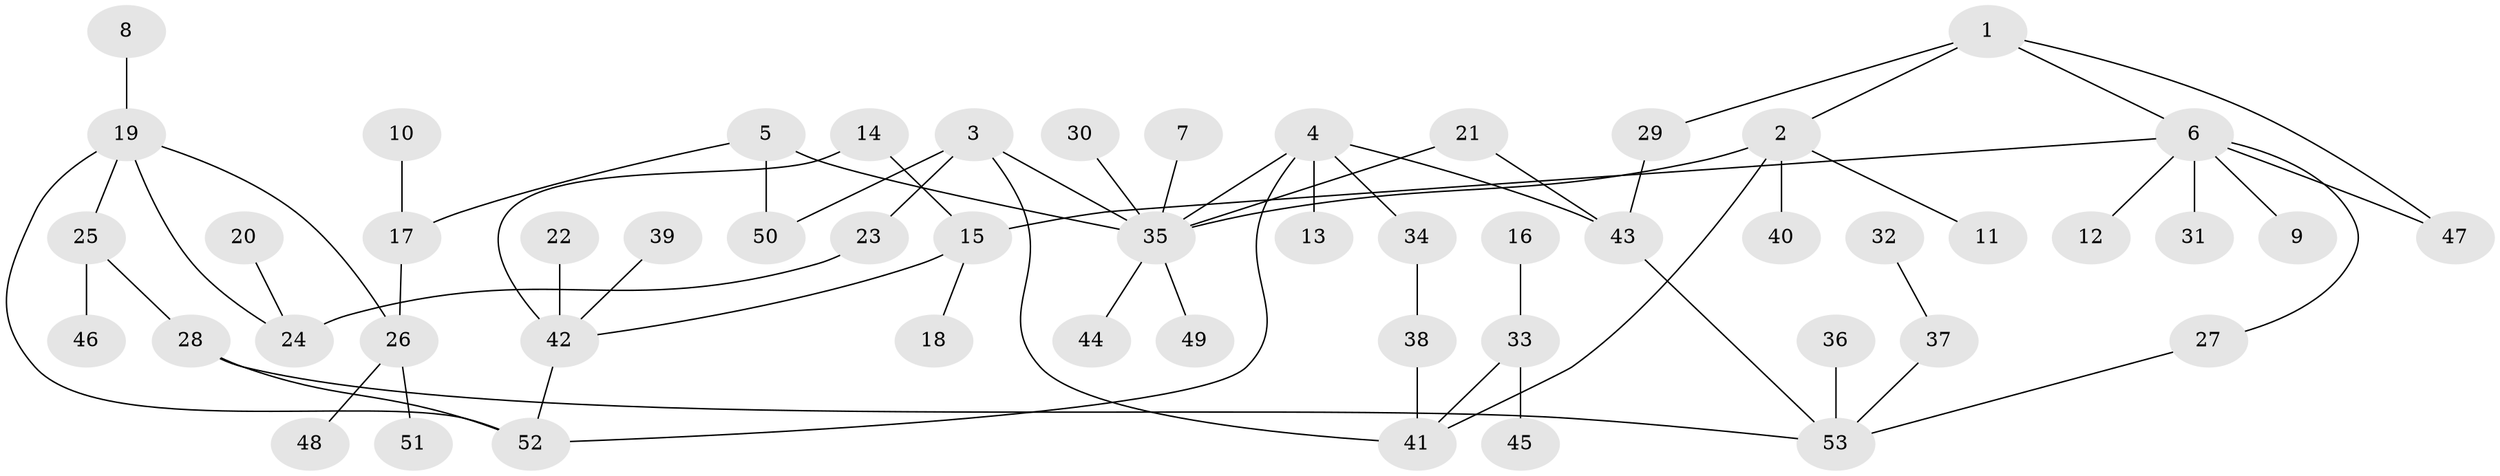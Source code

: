 // original degree distribution, {4: 0.08571428571428572, 7: 0.009523809523809525, 6: 0.01904761904761905, 1: 0.4095238095238095, 3: 0.1619047619047619, 5: 0.06666666666666667, 2: 0.24761904761904763}
// Generated by graph-tools (version 1.1) at 2025/49/03/09/25 03:49:16]
// undirected, 53 vertices, 65 edges
graph export_dot {
graph [start="1"]
  node [color=gray90,style=filled];
  1;
  2;
  3;
  4;
  5;
  6;
  7;
  8;
  9;
  10;
  11;
  12;
  13;
  14;
  15;
  16;
  17;
  18;
  19;
  20;
  21;
  22;
  23;
  24;
  25;
  26;
  27;
  28;
  29;
  30;
  31;
  32;
  33;
  34;
  35;
  36;
  37;
  38;
  39;
  40;
  41;
  42;
  43;
  44;
  45;
  46;
  47;
  48;
  49;
  50;
  51;
  52;
  53;
  1 -- 2 [weight=1.0];
  1 -- 6 [weight=1.0];
  1 -- 29 [weight=1.0];
  1 -- 47 [weight=1.0];
  2 -- 11 [weight=1.0];
  2 -- 35 [weight=1.0];
  2 -- 40 [weight=1.0];
  2 -- 41 [weight=1.0];
  3 -- 23 [weight=1.0];
  3 -- 35 [weight=1.0];
  3 -- 41 [weight=1.0];
  3 -- 50 [weight=1.0];
  4 -- 13 [weight=1.0];
  4 -- 34 [weight=1.0];
  4 -- 35 [weight=1.0];
  4 -- 43 [weight=1.0];
  4 -- 52 [weight=1.0];
  5 -- 17 [weight=1.0];
  5 -- 35 [weight=1.0];
  5 -- 50 [weight=1.0];
  6 -- 9 [weight=1.0];
  6 -- 12 [weight=1.0];
  6 -- 15 [weight=1.0];
  6 -- 27 [weight=1.0];
  6 -- 31 [weight=1.0];
  6 -- 47 [weight=1.0];
  7 -- 35 [weight=1.0];
  8 -- 19 [weight=1.0];
  10 -- 17 [weight=1.0];
  14 -- 15 [weight=1.0];
  14 -- 42 [weight=1.0];
  15 -- 18 [weight=1.0];
  15 -- 42 [weight=1.0];
  16 -- 33 [weight=1.0];
  17 -- 26 [weight=1.0];
  19 -- 24 [weight=1.0];
  19 -- 25 [weight=1.0];
  19 -- 26 [weight=1.0];
  19 -- 52 [weight=1.0];
  20 -- 24 [weight=1.0];
  21 -- 35 [weight=1.0];
  21 -- 43 [weight=1.0];
  22 -- 42 [weight=1.0];
  23 -- 24 [weight=1.0];
  25 -- 28 [weight=1.0];
  25 -- 46 [weight=1.0];
  26 -- 48 [weight=1.0];
  26 -- 51 [weight=1.0];
  27 -- 53 [weight=1.0];
  28 -- 52 [weight=1.0];
  28 -- 53 [weight=1.0];
  29 -- 43 [weight=1.0];
  30 -- 35 [weight=1.0];
  32 -- 37 [weight=1.0];
  33 -- 41 [weight=1.0];
  33 -- 45 [weight=1.0];
  34 -- 38 [weight=1.0];
  35 -- 44 [weight=1.0];
  35 -- 49 [weight=2.0];
  36 -- 53 [weight=1.0];
  37 -- 53 [weight=1.0];
  38 -- 41 [weight=1.0];
  39 -- 42 [weight=1.0];
  42 -- 52 [weight=1.0];
  43 -- 53 [weight=1.0];
}

